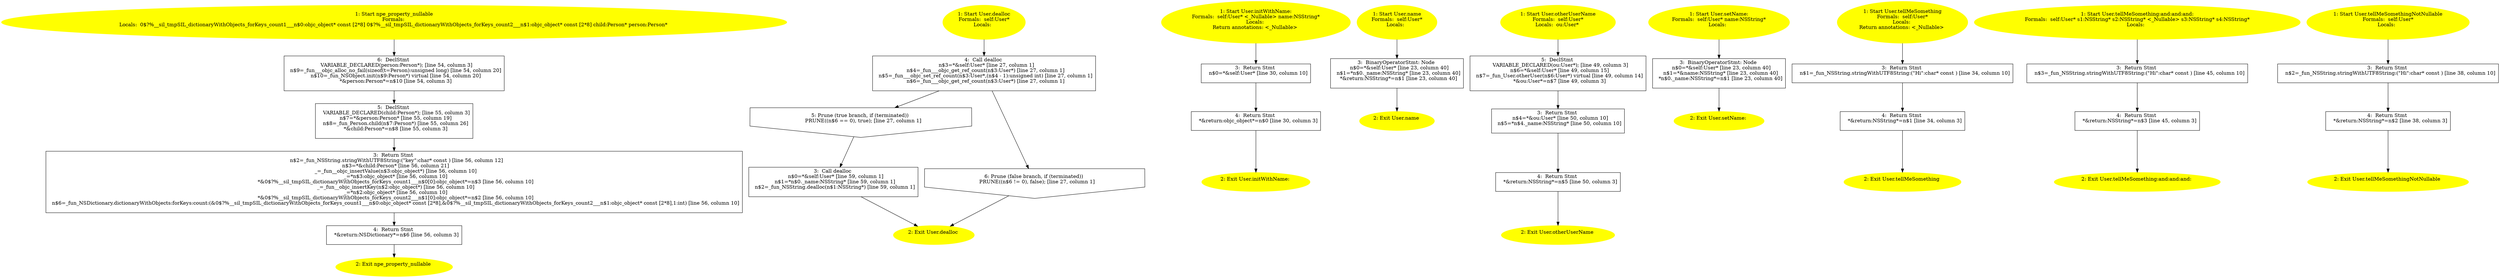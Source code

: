 /* @generated */
digraph cfg {
"npe_property_nullable.ba4461b16b55481ab8de5124734d2bf3_1" [label="1: Start npe_property_nullable\nFormals: \nLocals:  0$?%__sil_tmpSIL_dictionaryWithObjects_forKeys_count1___n$0:objc_object* const [2*8] 0$?%__sil_tmpSIL_dictionaryWithObjects_forKeys_count2___n$1:objc_object* const [2*8] child:Person* person:Person* \n  " color=yellow style=filled]
	

	 "npe_property_nullable.ba4461b16b55481ab8de5124734d2bf3_1" -> "npe_property_nullable.ba4461b16b55481ab8de5124734d2bf3_6" ;
"npe_property_nullable.ba4461b16b55481ab8de5124734d2bf3_2" [label="2: Exit npe_property_nullable \n  " color=yellow style=filled]
	

"npe_property_nullable.ba4461b16b55481ab8de5124734d2bf3_3" [label="3:  Return Stmt \n   n$2=_fun_NSString.stringWithUTF8String:(\"key\":char* const ) [line 56, column 12]\n  n$3=*&child:Person* [line 56, column 21]\n  _=_fun__objc_insertValue(n$3:objc_object*) [line 56, column 10]\n  _=*n$3:objc_object* [line 56, column 10]\n  *&0$?%__sil_tmpSIL_dictionaryWithObjects_forKeys_count1___n$0[0]:objc_object*=n$3 [line 56, column 10]\n  _=_fun__objc_insertKey(n$2:objc_object*) [line 56, column 10]\n  _=*n$2:objc_object* [line 56, column 10]\n  *&0$?%__sil_tmpSIL_dictionaryWithObjects_forKeys_count2___n$1[0]:objc_object*=n$2 [line 56, column 10]\n  n$6=_fun_NSDictionary.dictionaryWithObjects:forKeys:count:(&0$?%__sil_tmpSIL_dictionaryWithObjects_forKeys_count1___n$0:objc_object* const [2*8],&0$?%__sil_tmpSIL_dictionaryWithObjects_forKeys_count2___n$1:objc_object* const [2*8],1:int) [line 56, column 10]\n " shape="box"]
	

	 "npe_property_nullable.ba4461b16b55481ab8de5124734d2bf3_3" -> "npe_property_nullable.ba4461b16b55481ab8de5124734d2bf3_4" ;
"npe_property_nullable.ba4461b16b55481ab8de5124734d2bf3_4" [label="4:  Return Stmt \n   *&return:NSDictionary*=n$6 [line 56, column 3]\n " shape="box"]
	

	 "npe_property_nullable.ba4461b16b55481ab8de5124734d2bf3_4" -> "npe_property_nullable.ba4461b16b55481ab8de5124734d2bf3_2" ;
"npe_property_nullable.ba4461b16b55481ab8de5124734d2bf3_5" [label="5:  DeclStmt \n   VARIABLE_DECLARED(child:Person*); [line 55, column 3]\n  n$7=*&person:Person* [line 55, column 19]\n  n$8=_fun_Person.child(n$7:Person*) [line 55, column 26]\n  *&child:Person*=n$8 [line 55, column 3]\n " shape="box"]
	

	 "npe_property_nullable.ba4461b16b55481ab8de5124734d2bf3_5" -> "npe_property_nullable.ba4461b16b55481ab8de5124734d2bf3_3" ;
"npe_property_nullable.ba4461b16b55481ab8de5124734d2bf3_6" [label="6:  DeclStmt \n   VARIABLE_DECLARED(person:Person*); [line 54, column 3]\n  n$9=_fun___objc_alloc_no_fail(sizeof(t=Person):unsigned long) [line 54, column 20]\n  n$10=_fun_NSObject.init(n$9:Person*) virtual [line 54, column 20]\n  *&person:Person*=n$10 [line 54, column 3]\n " shape="box"]
	

	 "npe_property_nullable.ba4461b16b55481ab8de5124734d2bf3_6" -> "npe_property_nullable.ba4461b16b55481ab8de5124734d2bf3_5" ;
"dealloc#User#instance.845406211d2df26e556b3165fd367f01_1" [label="1: Start User.dealloc\nFormals:  self:User*\nLocals:  \n  " color=yellow style=filled]
	

	 "dealloc#User#instance.845406211d2df26e556b3165fd367f01_1" -> "dealloc#User#instance.845406211d2df26e556b3165fd367f01_4" ;
"dealloc#User#instance.845406211d2df26e556b3165fd367f01_2" [label="2: Exit User.dealloc \n  " color=yellow style=filled]
	

"dealloc#User#instance.845406211d2df26e556b3165fd367f01_3" [label="3:  Call dealloc \n   n$0=*&self:User* [line 59, column 1]\n  n$1=*n$0._name:NSString* [line 59, column 1]\n  n$2=_fun_NSString.dealloc(n$1:NSString*) [line 59, column 1]\n " shape="box"]
	

	 "dealloc#User#instance.845406211d2df26e556b3165fd367f01_3" -> "dealloc#User#instance.845406211d2df26e556b3165fd367f01_2" ;
"dealloc#User#instance.845406211d2df26e556b3165fd367f01_4" [label="4:  Call dealloc \n   n$3=*&self:User* [line 27, column 1]\n  n$4=_fun___objc_get_ref_count(n$3:User*) [line 27, column 1]\n  n$5=_fun___objc_set_ref_count(n$3:User*,(n$4 - 1):unsigned int) [line 27, column 1]\n  n$6=_fun___objc_get_ref_count(n$3:User*) [line 27, column 1]\n " shape="box"]
	

	 "dealloc#User#instance.845406211d2df26e556b3165fd367f01_4" -> "dealloc#User#instance.845406211d2df26e556b3165fd367f01_5" ;
	 "dealloc#User#instance.845406211d2df26e556b3165fd367f01_4" -> "dealloc#User#instance.845406211d2df26e556b3165fd367f01_6" ;
"dealloc#User#instance.845406211d2df26e556b3165fd367f01_5" [label="5: Prune (true branch, if (terminated)) \n   PRUNE((n$6 == 0), true); [line 27, column 1]\n " shape="invhouse"]
	

	 "dealloc#User#instance.845406211d2df26e556b3165fd367f01_5" -> "dealloc#User#instance.845406211d2df26e556b3165fd367f01_3" ;
"dealloc#User#instance.845406211d2df26e556b3165fd367f01_6" [label="6: Prune (false branch, if (terminated)) \n   PRUNE((n$6 != 0), false); [line 27, column 1]\n " shape="invhouse"]
	

	 "dealloc#User#instance.845406211d2df26e556b3165fd367f01_6" -> "dealloc#User#instance.845406211d2df26e556b3165fd367f01_2" ;
"initWithName:#User(class NSString)#instance.1755f5e97d3aa5318dd071b864db9bb7_1" [label="1: Start User.initWithName:\nFormals:  self:User* <_Nullable> name:NSString*\nLocals: \nReturn annotations: <_Nullable> \n  " color=yellow style=filled]
	

	 "initWithName:#User(class NSString)#instance.1755f5e97d3aa5318dd071b864db9bb7_1" -> "initWithName:#User(class NSString)#instance.1755f5e97d3aa5318dd071b864db9bb7_3" ;
"initWithName:#User(class NSString)#instance.1755f5e97d3aa5318dd071b864db9bb7_2" [label="2: Exit User.initWithName: \n  " color=yellow style=filled]
	

"initWithName:#User(class NSString)#instance.1755f5e97d3aa5318dd071b864db9bb7_3" [label="3:  Return Stmt \n   n$0=*&self:User* [line 30, column 10]\n " shape="box"]
	

	 "initWithName:#User(class NSString)#instance.1755f5e97d3aa5318dd071b864db9bb7_3" -> "initWithName:#User(class NSString)#instance.1755f5e97d3aa5318dd071b864db9bb7_4" ;
"initWithName:#User(class NSString)#instance.1755f5e97d3aa5318dd071b864db9bb7_4" [label="4:  Return Stmt \n   *&return:objc_object*=n$0 [line 30, column 3]\n " shape="box"]
	

	 "initWithName:#User(class NSString)#instance.1755f5e97d3aa5318dd071b864db9bb7_4" -> "initWithName:#User(class NSString)#instance.1755f5e97d3aa5318dd071b864db9bb7_2" ;
"name#User#instance.64d2642dd9cada63b69256c9a7def3b2_1" [label="1: Start User.name\nFormals:  self:User*\nLocals:  \n  " color=yellow style=filled]
	

	 "name#User#instance.64d2642dd9cada63b69256c9a7def3b2_1" -> "name#User#instance.64d2642dd9cada63b69256c9a7def3b2_3" ;
"name#User#instance.64d2642dd9cada63b69256c9a7def3b2_2" [label="2: Exit User.name \n  " color=yellow style=filled]
	

"name#User#instance.64d2642dd9cada63b69256c9a7def3b2_3" [label="3:  BinaryOperatorStmt: Node \n   n$0=*&self:User* [line 23, column 40]\n  n$1=*n$0._name:NSString* [line 23, column 40]\n  *&return:NSString*=n$1 [line 23, column 40]\n " shape="box"]
	

	 "name#User#instance.64d2642dd9cada63b69256c9a7def3b2_3" -> "name#User#instance.64d2642dd9cada63b69256c9a7def3b2_2" ;
"otherUserName#User#instance.7b86b8d2191be71dec320c3203056cd7_1" [label="1: Start User.otherUserName\nFormals:  self:User*\nLocals:  ou:User* \n  " color=yellow style=filled]
	

	 "otherUserName#User#instance.7b86b8d2191be71dec320c3203056cd7_1" -> "otherUserName#User#instance.7b86b8d2191be71dec320c3203056cd7_5" ;
"otherUserName#User#instance.7b86b8d2191be71dec320c3203056cd7_2" [label="2: Exit User.otherUserName \n  " color=yellow style=filled]
	

"otherUserName#User#instance.7b86b8d2191be71dec320c3203056cd7_3" [label="3:  Return Stmt \n   n$4=*&ou:User* [line 50, column 10]\n  n$5=*n$4._name:NSString* [line 50, column 10]\n " shape="box"]
	

	 "otherUserName#User#instance.7b86b8d2191be71dec320c3203056cd7_3" -> "otherUserName#User#instance.7b86b8d2191be71dec320c3203056cd7_4" ;
"otherUserName#User#instance.7b86b8d2191be71dec320c3203056cd7_4" [label="4:  Return Stmt \n   *&return:NSString*=n$5 [line 50, column 3]\n " shape="box"]
	

	 "otherUserName#User#instance.7b86b8d2191be71dec320c3203056cd7_4" -> "otherUserName#User#instance.7b86b8d2191be71dec320c3203056cd7_2" ;
"otherUserName#User#instance.7b86b8d2191be71dec320c3203056cd7_5" [label="5:  DeclStmt \n   VARIABLE_DECLARED(ou:User*); [line 49, column 3]\n  n$6=*&self:User* [line 49, column 15]\n  n$7=_fun_User.otherUser(n$6:User*) virtual [line 49, column 14]\n  *&ou:User*=n$7 [line 49, column 3]\n " shape="box"]
	

	 "otherUserName#User#instance.7b86b8d2191be71dec320c3203056cd7_5" -> "otherUserName#User#instance.7b86b8d2191be71dec320c3203056cd7_3" ;
"setName:#User(class NSString)#instance.feaa984173830aa4a9d325a5924f264f_1" [label="1: Start User.setName:\nFormals:  self:User* name:NSString*\nLocals:  \n  " color=yellow style=filled]
	

	 "setName:#User(class NSString)#instance.feaa984173830aa4a9d325a5924f264f_1" -> "setName:#User(class NSString)#instance.feaa984173830aa4a9d325a5924f264f_3" ;
"setName:#User(class NSString)#instance.feaa984173830aa4a9d325a5924f264f_2" [label="2: Exit User.setName: \n  " color=yellow style=filled]
	

"setName:#User(class NSString)#instance.feaa984173830aa4a9d325a5924f264f_3" [label="3:  BinaryOperatorStmt: Node \n   n$0=*&self:User* [line 23, column 40]\n  n$1=*&name:NSString* [line 23, column 40]\n  *n$0._name:NSString*=n$1 [line 23, column 40]\n " shape="box"]
	

	 "setName:#User(class NSString)#instance.feaa984173830aa4a9d325a5924f264f_3" -> "setName:#User(class NSString)#instance.feaa984173830aa4a9d325a5924f264f_2" ;
"tellMeSomething#User#instance.5ed632cdc46e048613dbc2d7030419cf_1" [label="1: Start User.tellMeSomething\nFormals:  self:User*\nLocals: \nReturn annotations: <_Nullable> \n  " color=yellow style=filled]
	

	 "tellMeSomething#User#instance.5ed632cdc46e048613dbc2d7030419cf_1" -> "tellMeSomething#User#instance.5ed632cdc46e048613dbc2d7030419cf_3" ;
"tellMeSomething#User#instance.5ed632cdc46e048613dbc2d7030419cf_2" [label="2: Exit User.tellMeSomething \n  " color=yellow style=filled]
	

"tellMeSomething#User#instance.5ed632cdc46e048613dbc2d7030419cf_3" [label="3:  Return Stmt \n   n$1=_fun_NSString.stringWithUTF8String:(\"Hi\":char* const ) [line 34, column 10]\n " shape="box"]
	

	 "tellMeSomething#User#instance.5ed632cdc46e048613dbc2d7030419cf_3" -> "tellMeSomething#User#instance.5ed632cdc46e048613dbc2d7030419cf_4" ;
"tellMeSomething#User#instance.5ed632cdc46e048613dbc2d7030419cf_4" [label="4:  Return Stmt \n   *&return:NSString*=n$1 [line 34, column 3]\n " shape="box"]
	

	 "tellMeSomething#User#instance.5ed632cdc46e048613dbc2d7030419cf_4" -> "tellMeSomething#User#instance.5ed632cdc46e048613dbc2d7030419cf_2" ;
"tellMeSomething:and:and:and:#User(class NSString,class NSString,class NSString,class NSString)#insta.486c16409126581cc0a8d6141cb33574_1" [label="1: Start User.tellMeSomething:and:and:and:\nFormals:  self:User* s1:NSString* s2:NSString* <_Nullable> s3:NSString* s4:NSString*\nLocals:  \n  " color=yellow style=filled]
	

	 "tellMeSomething:and:and:and:#User(class NSString,class NSString,class NSString,class NSString)#insta.486c16409126581cc0a8d6141cb33574_1" -> "tellMeSomething:and:and:and:#User(class NSString,class NSString,class NSString,class NSString)#insta.486c16409126581cc0a8d6141cb33574_3" ;
"tellMeSomething:and:and:and:#User(class NSString,class NSString,class NSString,class NSString)#insta.486c16409126581cc0a8d6141cb33574_2" [label="2: Exit User.tellMeSomething:and:and:and: \n  " color=yellow style=filled]
	

"tellMeSomething:and:and:and:#User(class NSString,class NSString,class NSString,class NSString)#insta.486c16409126581cc0a8d6141cb33574_3" [label="3:  Return Stmt \n   n$3=_fun_NSString.stringWithUTF8String:(\"Hi\":char* const ) [line 45, column 10]\n " shape="box"]
	

	 "tellMeSomething:and:and:and:#User(class NSString,class NSString,class NSString,class NSString)#insta.486c16409126581cc0a8d6141cb33574_3" -> "tellMeSomething:and:and:and:#User(class NSString,class NSString,class NSString,class NSString)#insta.486c16409126581cc0a8d6141cb33574_4" ;
"tellMeSomething:and:and:and:#User(class NSString,class NSString,class NSString,class NSString)#insta.486c16409126581cc0a8d6141cb33574_4" [label="4:  Return Stmt \n   *&return:NSString*=n$3 [line 45, column 3]\n " shape="box"]
	

	 "tellMeSomething:and:and:and:#User(class NSString,class NSString,class NSString,class NSString)#insta.486c16409126581cc0a8d6141cb33574_4" -> "tellMeSomething:and:and:and:#User(class NSString,class NSString,class NSString,class NSString)#insta.486c16409126581cc0a8d6141cb33574_2" ;
"tellMeSomethingNotNullable#User#instance.245a0cd3ebd907a23c846151021de342_1" [label="1: Start User.tellMeSomethingNotNullable\nFormals:  self:User*\nLocals:  \n  " color=yellow style=filled]
	

	 "tellMeSomethingNotNullable#User#instance.245a0cd3ebd907a23c846151021de342_1" -> "tellMeSomethingNotNullable#User#instance.245a0cd3ebd907a23c846151021de342_3" ;
"tellMeSomethingNotNullable#User#instance.245a0cd3ebd907a23c846151021de342_2" [label="2: Exit User.tellMeSomethingNotNullable \n  " color=yellow style=filled]
	

"tellMeSomethingNotNullable#User#instance.245a0cd3ebd907a23c846151021de342_3" [label="3:  Return Stmt \n   n$2=_fun_NSString.stringWithUTF8String:(\"Hi\":char* const ) [line 38, column 10]\n " shape="box"]
	

	 "tellMeSomethingNotNullable#User#instance.245a0cd3ebd907a23c846151021de342_3" -> "tellMeSomethingNotNullable#User#instance.245a0cd3ebd907a23c846151021de342_4" ;
"tellMeSomethingNotNullable#User#instance.245a0cd3ebd907a23c846151021de342_4" [label="4:  Return Stmt \n   *&return:NSString*=n$2 [line 38, column 3]\n " shape="box"]
	

	 "tellMeSomethingNotNullable#User#instance.245a0cd3ebd907a23c846151021de342_4" -> "tellMeSomethingNotNullable#User#instance.245a0cd3ebd907a23c846151021de342_2" ;
}
